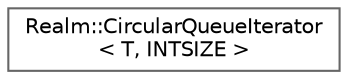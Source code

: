 digraph "Graphical Class Hierarchy"
{
 // LATEX_PDF_SIZE
  bgcolor="transparent";
  edge [fontname=Helvetica,fontsize=10,labelfontname=Helvetica,labelfontsize=10];
  node [fontname=Helvetica,fontsize=10,shape=box,height=0.2,width=0.4];
  rankdir="LR";
  Node0 [id="Node000000",label="Realm::CircularQueueIterator\l\< T, INTSIZE \>",height=0.2,width=0.4,color="grey40", fillcolor="white", style="filled",URL="$classRealm_1_1CircularQueueIterator.html",tooltip=" "];
}
